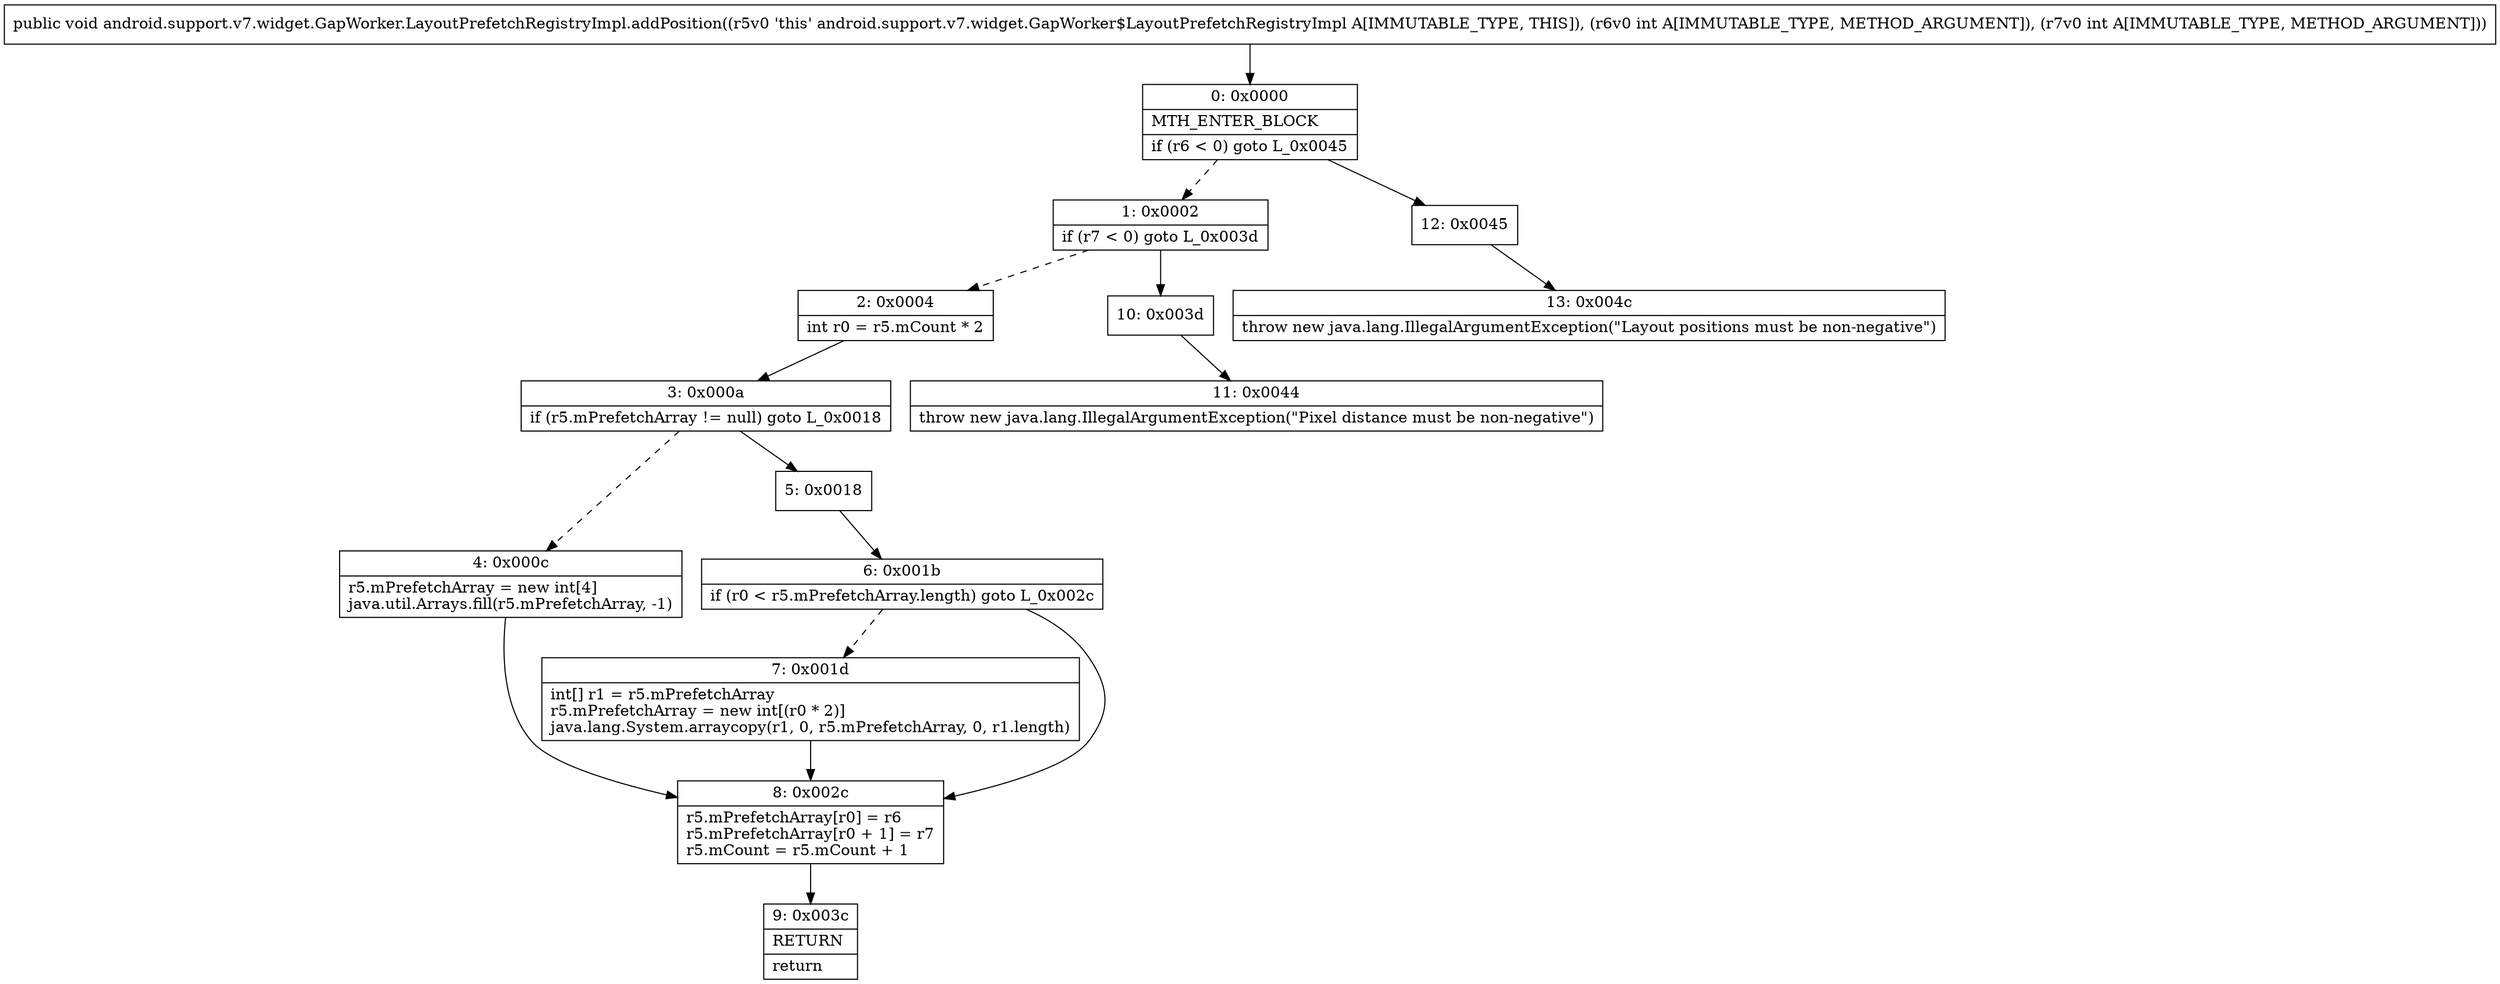 digraph "CFG forandroid.support.v7.widget.GapWorker.LayoutPrefetchRegistryImpl.addPosition(II)V" {
Node_0 [shape=record,label="{0\:\ 0x0000|MTH_ENTER_BLOCK\l|if (r6 \< 0) goto L_0x0045\l}"];
Node_1 [shape=record,label="{1\:\ 0x0002|if (r7 \< 0) goto L_0x003d\l}"];
Node_2 [shape=record,label="{2\:\ 0x0004|int r0 = r5.mCount * 2\l}"];
Node_3 [shape=record,label="{3\:\ 0x000a|if (r5.mPrefetchArray != null) goto L_0x0018\l}"];
Node_4 [shape=record,label="{4\:\ 0x000c|r5.mPrefetchArray = new int[4]\ljava.util.Arrays.fill(r5.mPrefetchArray, \-1)\l}"];
Node_5 [shape=record,label="{5\:\ 0x0018}"];
Node_6 [shape=record,label="{6\:\ 0x001b|if (r0 \< r5.mPrefetchArray.length) goto L_0x002c\l}"];
Node_7 [shape=record,label="{7\:\ 0x001d|int[] r1 = r5.mPrefetchArray\lr5.mPrefetchArray = new int[(r0 * 2)]\ljava.lang.System.arraycopy(r1, 0, r5.mPrefetchArray, 0, r1.length)\l}"];
Node_8 [shape=record,label="{8\:\ 0x002c|r5.mPrefetchArray[r0] = r6\lr5.mPrefetchArray[r0 + 1] = r7\lr5.mCount = r5.mCount + 1\l}"];
Node_9 [shape=record,label="{9\:\ 0x003c|RETURN\l|return\l}"];
Node_10 [shape=record,label="{10\:\ 0x003d}"];
Node_11 [shape=record,label="{11\:\ 0x0044|throw new java.lang.IllegalArgumentException(\"Pixel distance must be non\-negative\")\l}"];
Node_12 [shape=record,label="{12\:\ 0x0045}"];
Node_13 [shape=record,label="{13\:\ 0x004c|throw new java.lang.IllegalArgumentException(\"Layout positions must be non\-negative\")\l}"];
MethodNode[shape=record,label="{public void android.support.v7.widget.GapWorker.LayoutPrefetchRegistryImpl.addPosition((r5v0 'this' android.support.v7.widget.GapWorker$LayoutPrefetchRegistryImpl A[IMMUTABLE_TYPE, THIS]), (r6v0 int A[IMMUTABLE_TYPE, METHOD_ARGUMENT]), (r7v0 int A[IMMUTABLE_TYPE, METHOD_ARGUMENT])) }"];
MethodNode -> Node_0;
Node_0 -> Node_1[style=dashed];
Node_0 -> Node_12;
Node_1 -> Node_2[style=dashed];
Node_1 -> Node_10;
Node_2 -> Node_3;
Node_3 -> Node_4[style=dashed];
Node_3 -> Node_5;
Node_4 -> Node_8;
Node_5 -> Node_6;
Node_6 -> Node_7[style=dashed];
Node_6 -> Node_8;
Node_7 -> Node_8;
Node_8 -> Node_9;
Node_10 -> Node_11;
Node_12 -> Node_13;
}

